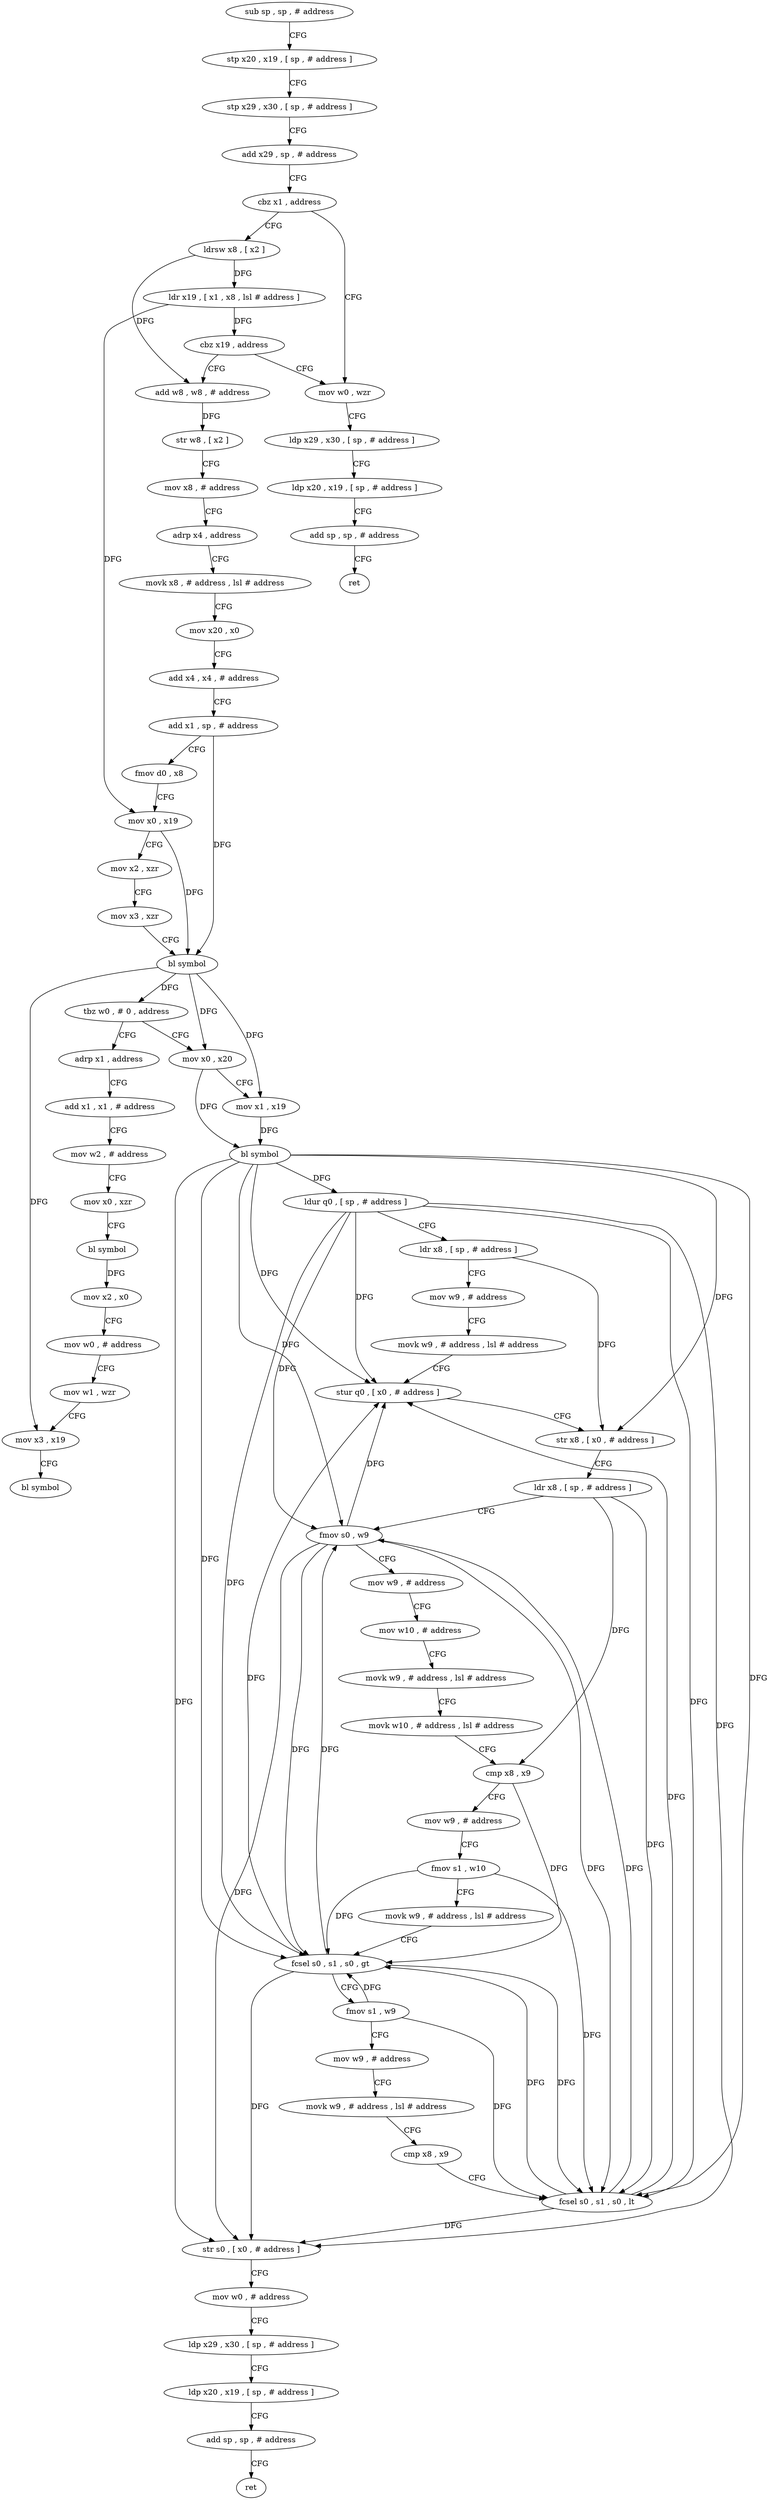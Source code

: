 digraph "func" {
"4254980" [label = "sub sp , sp , # address" ]
"4254984" [label = "stp x20 , x19 , [ sp , # address ]" ]
"4254988" [label = "stp x29 , x30 , [ sp , # address ]" ]
"4254992" [label = "add x29 , sp , # address" ]
"4254996" [label = "cbz x1 , address" ]
"4255192" [label = "mov w0 , wzr" ]
"4255000" [label = "ldrsw x8 , [ x2 ]" ]
"4255196" [label = "ldp x29 , x30 , [ sp , # address ]" ]
"4255200" [label = "ldp x20 , x19 , [ sp , # address ]" ]
"4255204" [label = "add sp , sp , # address" ]
"4255208" [label = "ret" ]
"4255004" [label = "ldr x19 , [ x1 , x8 , lsl # address ]" ]
"4255008" [label = "cbz x19 , address" ]
"4255012" [label = "add w8 , w8 , # address" ]
"4255016" [label = "str w8 , [ x2 ]" ]
"4255020" [label = "mov x8 , # address" ]
"4255024" [label = "adrp x4 , address" ]
"4255028" [label = "movk x8 , # address , lsl # address" ]
"4255032" [label = "mov x20 , x0" ]
"4255036" [label = "add x4 , x4 , # address" ]
"4255040" [label = "add x1 , sp , # address" ]
"4255044" [label = "fmov d0 , x8" ]
"4255048" [label = "mov x0 , x19" ]
"4255052" [label = "mov x2 , xzr" ]
"4255056" [label = "mov x3 , xzr" ]
"4255060" [label = "bl symbol" ]
"4255064" [label = "tbz w0 , # 0 , address" ]
"4255212" [label = "adrp x1 , address" ]
"4255068" [label = "mov x0 , x20" ]
"4255216" [label = "add x1 , x1 , # address" ]
"4255220" [label = "mov w2 , # address" ]
"4255224" [label = "mov x0 , xzr" ]
"4255228" [label = "bl symbol" ]
"4255232" [label = "mov x2 , x0" ]
"4255236" [label = "mov w0 , # address" ]
"4255240" [label = "mov w1 , wzr" ]
"4255244" [label = "mov x3 , x19" ]
"4255248" [label = "bl symbol" ]
"4255072" [label = "mov x1 , x19" ]
"4255076" [label = "bl symbol" ]
"4255080" [label = "ldur q0 , [ sp , # address ]" ]
"4255084" [label = "ldr x8 , [ sp , # address ]" ]
"4255088" [label = "mov w9 , # address" ]
"4255092" [label = "movk w9 , # address , lsl # address" ]
"4255096" [label = "stur q0 , [ x0 , # address ]" ]
"4255100" [label = "str x8 , [ x0 , # address ]" ]
"4255104" [label = "ldr x8 , [ sp , # address ]" ]
"4255108" [label = "fmov s0 , w9" ]
"4255112" [label = "mov w9 , # address" ]
"4255116" [label = "mov w10 , # address" ]
"4255120" [label = "movk w9 , # address , lsl # address" ]
"4255124" [label = "movk w10 , # address , lsl # address" ]
"4255128" [label = "cmp x8 , x9" ]
"4255132" [label = "mov w9 , # address" ]
"4255136" [label = "fmov s1 , w10" ]
"4255140" [label = "movk w9 , # address , lsl # address" ]
"4255144" [label = "fcsel s0 , s1 , s0 , gt" ]
"4255148" [label = "fmov s1 , w9" ]
"4255152" [label = "mov w9 , # address" ]
"4255156" [label = "movk w9 , # address , lsl # address" ]
"4255160" [label = "cmp x8 , x9" ]
"4255164" [label = "fcsel s0 , s1 , s0 , lt" ]
"4255168" [label = "str s0 , [ x0 , # address ]" ]
"4255172" [label = "mov w0 , # address" ]
"4255176" [label = "ldp x29 , x30 , [ sp , # address ]" ]
"4255180" [label = "ldp x20 , x19 , [ sp , # address ]" ]
"4255184" [label = "add sp , sp , # address" ]
"4255188" [label = "ret" ]
"4254980" -> "4254984" [ label = "CFG" ]
"4254984" -> "4254988" [ label = "CFG" ]
"4254988" -> "4254992" [ label = "CFG" ]
"4254992" -> "4254996" [ label = "CFG" ]
"4254996" -> "4255192" [ label = "CFG" ]
"4254996" -> "4255000" [ label = "CFG" ]
"4255192" -> "4255196" [ label = "CFG" ]
"4255000" -> "4255004" [ label = "DFG" ]
"4255000" -> "4255012" [ label = "DFG" ]
"4255196" -> "4255200" [ label = "CFG" ]
"4255200" -> "4255204" [ label = "CFG" ]
"4255204" -> "4255208" [ label = "CFG" ]
"4255004" -> "4255008" [ label = "DFG" ]
"4255004" -> "4255048" [ label = "DFG" ]
"4255008" -> "4255192" [ label = "CFG" ]
"4255008" -> "4255012" [ label = "CFG" ]
"4255012" -> "4255016" [ label = "DFG" ]
"4255016" -> "4255020" [ label = "CFG" ]
"4255020" -> "4255024" [ label = "CFG" ]
"4255024" -> "4255028" [ label = "CFG" ]
"4255028" -> "4255032" [ label = "CFG" ]
"4255032" -> "4255036" [ label = "CFG" ]
"4255036" -> "4255040" [ label = "CFG" ]
"4255040" -> "4255044" [ label = "CFG" ]
"4255040" -> "4255060" [ label = "DFG" ]
"4255044" -> "4255048" [ label = "CFG" ]
"4255048" -> "4255052" [ label = "CFG" ]
"4255048" -> "4255060" [ label = "DFG" ]
"4255052" -> "4255056" [ label = "CFG" ]
"4255056" -> "4255060" [ label = "CFG" ]
"4255060" -> "4255064" [ label = "DFG" ]
"4255060" -> "4255244" [ label = "DFG" ]
"4255060" -> "4255072" [ label = "DFG" ]
"4255060" -> "4255068" [ label = "DFG" ]
"4255064" -> "4255212" [ label = "CFG" ]
"4255064" -> "4255068" [ label = "CFG" ]
"4255212" -> "4255216" [ label = "CFG" ]
"4255068" -> "4255072" [ label = "CFG" ]
"4255068" -> "4255076" [ label = "DFG" ]
"4255216" -> "4255220" [ label = "CFG" ]
"4255220" -> "4255224" [ label = "CFG" ]
"4255224" -> "4255228" [ label = "CFG" ]
"4255228" -> "4255232" [ label = "DFG" ]
"4255232" -> "4255236" [ label = "CFG" ]
"4255236" -> "4255240" [ label = "CFG" ]
"4255240" -> "4255244" [ label = "CFG" ]
"4255244" -> "4255248" [ label = "CFG" ]
"4255072" -> "4255076" [ label = "DFG" ]
"4255076" -> "4255080" [ label = "DFG" ]
"4255076" -> "4255096" [ label = "DFG" ]
"4255076" -> "4255100" [ label = "DFG" ]
"4255076" -> "4255168" [ label = "DFG" ]
"4255076" -> "4255108" [ label = "DFG" ]
"4255076" -> "4255144" [ label = "DFG" ]
"4255076" -> "4255164" [ label = "DFG" ]
"4255080" -> "4255084" [ label = "CFG" ]
"4255080" -> "4255096" [ label = "DFG" ]
"4255080" -> "4255108" [ label = "DFG" ]
"4255080" -> "4255144" [ label = "DFG" ]
"4255080" -> "4255164" [ label = "DFG" ]
"4255080" -> "4255168" [ label = "DFG" ]
"4255084" -> "4255088" [ label = "CFG" ]
"4255084" -> "4255100" [ label = "DFG" ]
"4255088" -> "4255092" [ label = "CFG" ]
"4255092" -> "4255096" [ label = "CFG" ]
"4255096" -> "4255100" [ label = "CFG" ]
"4255100" -> "4255104" [ label = "CFG" ]
"4255104" -> "4255108" [ label = "CFG" ]
"4255104" -> "4255128" [ label = "DFG" ]
"4255104" -> "4255164" [ label = "DFG" ]
"4255108" -> "4255112" [ label = "CFG" ]
"4255108" -> "4255096" [ label = "DFG" ]
"4255108" -> "4255144" [ label = "DFG" ]
"4255108" -> "4255164" [ label = "DFG" ]
"4255108" -> "4255168" [ label = "DFG" ]
"4255112" -> "4255116" [ label = "CFG" ]
"4255116" -> "4255120" [ label = "CFG" ]
"4255120" -> "4255124" [ label = "CFG" ]
"4255124" -> "4255128" [ label = "CFG" ]
"4255128" -> "4255132" [ label = "CFG" ]
"4255128" -> "4255144" [ label = "DFG" ]
"4255132" -> "4255136" [ label = "CFG" ]
"4255136" -> "4255140" [ label = "CFG" ]
"4255136" -> "4255144" [ label = "DFG" ]
"4255136" -> "4255164" [ label = "DFG" ]
"4255140" -> "4255144" [ label = "CFG" ]
"4255144" -> "4255148" [ label = "CFG" ]
"4255144" -> "4255096" [ label = "DFG" ]
"4255144" -> "4255108" [ label = "DFG" ]
"4255144" -> "4255164" [ label = "DFG" ]
"4255144" -> "4255168" [ label = "DFG" ]
"4255148" -> "4255152" [ label = "CFG" ]
"4255148" -> "4255144" [ label = "DFG" ]
"4255148" -> "4255164" [ label = "DFG" ]
"4255152" -> "4255156" [ label = "CFG" ]
"4255156" -> "4255160" [ label = "CFG" ]
"4255160" -> "4255164" [ label = "CFG" ]
"4255164" -> "4255168" [ label = "DFG" ]
"4255164" -> "4255096" [ label = "DFG" ]
"4255164" -> "4255108" [ label = "DFG" ]
"4255164" -> "4255144" [ label = "DFG" ]
"4255168" -> "4255172" [ label = "CFG" ]
"4255172" -> "4255176" [ label = "CFG" ]
"4255176" -> "4255180" [ label = "CFG" ]
"4255180" -> "4255184" [ label = "CFG" ]
"4255184" -> "4255188" [ label = "CFG" ]
}
